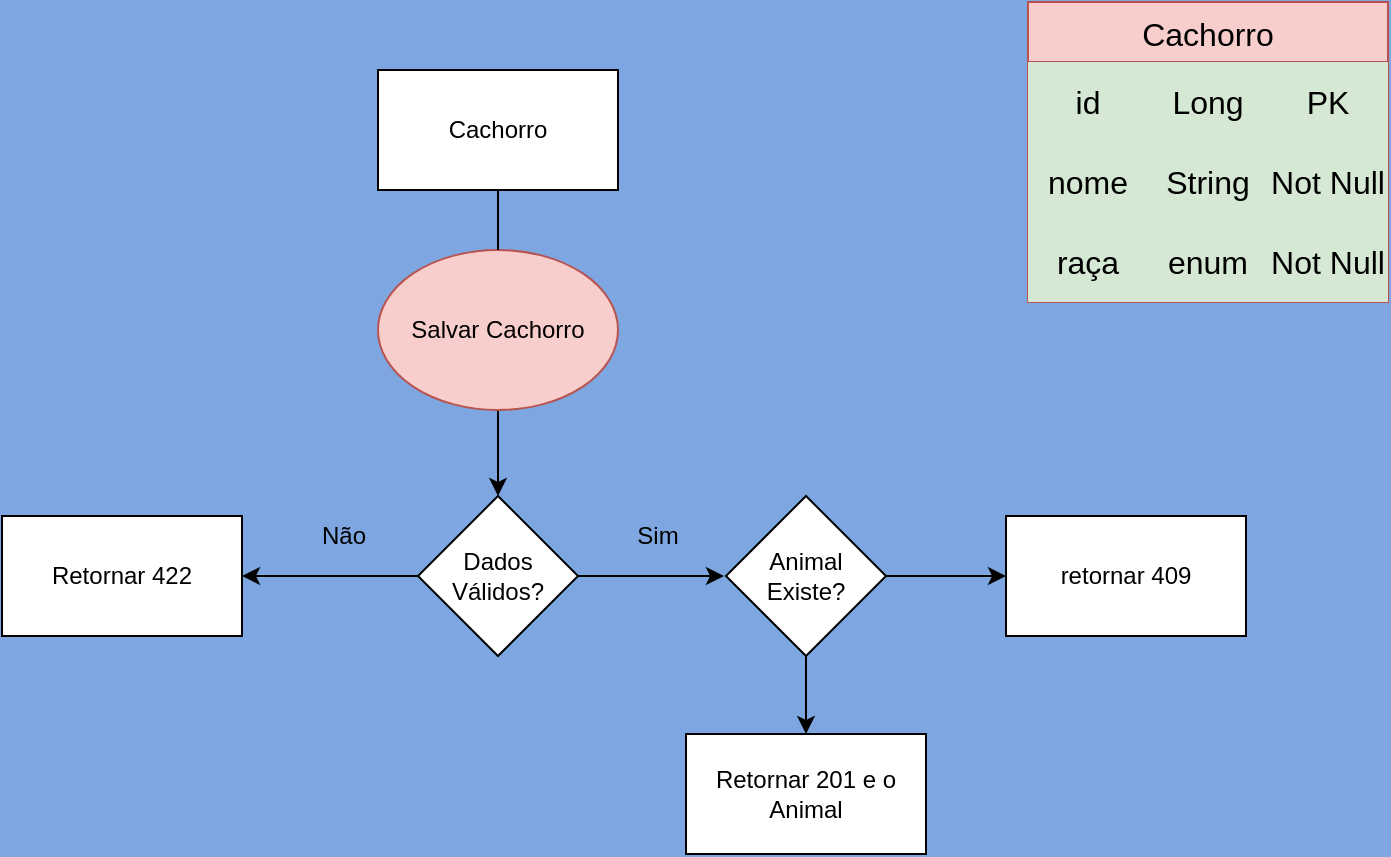 <mxfile version="28.2.5">
  <diagram name="Página-1" id="rsJRMbZFAaspJuVNrBk2">
    <mxGraphModel dx="1026" dy="526" grid="0" gridSize="10" guides="1" tooltips="1" connect="1" arrows="1" fold="1" page="1" pageScale="1" pageWidth="827" pageHeight="1169" background="#7EA6E0" math="0" shadow="0">
      <root>
        <mxCell id="0" />
        <mxCell id="1" parent="0" />
        <mxCell id="lu7oN-adnSqv5j8QDFee-1" value="" style="edgeStyle=orthogonalEdgeStyle;rounded=0;orthogonalLoop=1;jettySize=auto;html=1;" parent="1" source="lu7oN-adnSqv5j8QDFee-2" target="lu7oN-adnSqv5j8QDFee-7" edge="1">
          <mxGeometry relative="1" as="geometry" />
        </mxCell>
        <mxCell id="lu7oN-adnSqv5j8QDFee-2" value="Salvar Cachorro" style="ellipse;whiteSpace=wrap;html=1;fillColor=#f8cecc;strokeColor=#b85450;" parent="1" vertex="1">
          <mxGeometry x="228" y="197" width="120" height="80" as="geometry" />
        </mxCell>
        <mxCell id="lu7oN-adnSqv5j8QDFee-3" style="edgeStyle=orthogonalEdgeStyle;rounded=0;orthogonalLoop=1;jettySize=auto;html=1;endArrow=none;endFill=0;startArrow=none;startFill=0;" parent="1" source="lu7oN-adnSqv5j8QDFee-4" target="lu7oN-adnSqv5j8QDFee-2" edge="1">
          <mxGeometry relative="1" as="geometry" />
        </mxCell>
        <mxCell id="lu7oN-adnSqv5j8QDFee-4" value="Cachorro" style="rounded=0;whiteSpace=wrap;html=1;" parent="1" vertex="1">
          <mxGeometry x="228" y="107" width="120" height="60" as="geometry" />
        </mxCell>
        <mxCell id="lu7oN-adnSqv5j8QDFee-5" value="" style="edgeStyle=orthogonalEdgeStyle;rounded=0;orthogonalLoop=1;jettySize=auto;html=1;" parent="1" source="lu7oN-adnSqv5j8QDFee-7" target="lu7oN-adnSqv5j8QDFee-8" edge="1">
          <mxGeometry relative="1" as="geometry" />
        </mxCell>
        <mxCell id="lu7oN-adnSqv5j8QDFee-6" value="" style="edgeStyle=orthogonalEdgeStyle;rounded=0;orthogonalLoop=1;jettySize=auto;html=1;" parent="1" source="lu7oN-adnSqv5j8QDFee-7" edge="1">
          <mxGeometry relative="1" as="geometry">
            <mxPoint x="401" y="360" as="targetPoint" />
          </mxGeometry>
        </mxCell>
        <mxCell id="lu7oN-adnSqv5j8QDFee-7" value="Dados Válidos?" style="rhombus;whiteSpace=wrap;html=1;" parent="1" vertex="1">
          <mxGeometry x="248" y="320" width="80" height="80" as="geometry" />
        </mxCell>
        <mxCell id="lu7oN-adnSqv5j8QDFee-8" value="Retornar 422" style="whiteSpace=wrap;html=1;" parent="1" vertex="1">
          <mxGeometry x="40" y="330" width="120" height="60" as="geometry" />
        </mxCell>
        <UserObject label="Não" placeholders="1" name="Variable" id="lu7oN-adnSqv5j8QDFee-9">
          <mxCell style="text;html=1;strokeColor=none;fillColor=none;align=center;verticalAlign=middle;whiteSpace=wrap;overflow=hidden;" parent="1" vertex="1">
            <mxGeometry x="171" y="330" width="80" height="20" as="geometry" />
          </mxCell>
        </UserObject>
        <mxCell id="lu7oN-adnSqv5j8QDFee-11" value="Sim" style="text;html=1;align=center;verticalAlign=middle;whiteSpace=wrap;rounded=0;" parent="1" vertex="1">
          <mxGeometry x="338" y="325" width="60" height="30" as="geometry" />
        </mxCell>
        <mxCell id="lu7oN-adnSqv5j8QDFee-14" value="" style="edgeStyle=orthogonalEdgeStyle;rounded=0;orthogonalLoop=1;jettySize=auto;html=1;" parent="1" source="lu7oN-adnSqv5j8QDFee-12" target="lu7oN-adnSqv5j8QDFee-13" edge="1">
          <mxGeometry relative="1" as="geometry" />
        </mxCell>
        <mxCell id="lu7oN-adnSqv5j8QDFee-16" value="" style="edgeStyle=orthogonalEdgeStyle;rounded=0;orthogonalLoop=1;jettySize=auto;html=1;" parent="1" source="lu7oN-adnSqv5j8QDFee-12" target="lu7oN-adnSqv5j8QDFee-15" edge="1">
          <mxGeometry relative="1" as="geometry" />
        </mxCell>
        <mxCell id="lu7oN-adnSqv5j8QDFee-12" value="Animal Existe?" style="rhombus;whiteSpace=wrap;html=1;" parent="1" vertex="1">
          <mxGeometry x="402" y="320" width="80" height="80" as="geometry" />
        </mxCell>
        <mxCell id="lu7oN-adnSqv5j8QDFee-13" value="retornar 409" style="whiteSpace=wrap;html=1;" parent="1" vertex="1">
          <mxGeometry x="542" y="330" width="120" height="60" as="geometry" />
        </mxCell>
        <mxCell id="lu7oN-adnSqv5j8QDFee-15" value="Retornar 201 e o Animal" style="rounded=0;whiteSpace=wrap;html=1;" parent="1" vertex="1">
          <mxGeometry x="382" y="439" width="120" height="60" as="geometry" />
        </mxCell>
        <mxCell id="5wVH7uqxwEc0x4y0ZoIM-1" value="Cachorro" style="shape=table;startSize=30;container=1;collapsible=0;childLayout=tableLayout;fontSize=16;fillColor=#f8cecc;strokeColor=#b85450;" vertex="1" parent="1">
          <mxGeometry x="553" y="73" width="180" height="150" as="geometry" />
        </mxCell>
        <mxCell id="5wVH7uqxwEc0x4y0ZoIM-2" value="" style="shape=tableRow;horizontal=0;startSize=0;swimlaneHead=0;swimlaneBody=0;strokeColor=inherit;top=0;left=0;bottom=0;right=0;collapsible=0;dropTarget=0;fillColor=none;points=[[0,0.5],[1,0.5]];portConstraint=eastwest;fontSize=16;" vertex="1" parent="5wVH7uqxwEc0x4y0ZoIM-1">
          <mxGeometry y="30" width="180" height="40" as="geometry" />
        </mxCell>
        <mxCell id="5wVH7uqxwEc0x4y0ZoIM-3" value="id" style="shape=partialRectangle;html=1;whiteSpace=wrap;connectable=0;overflow=hidden;top=0;left=0;bottom=0;right=0;pointerEvents=1;fontSize=16;fillColor=#d5e8d4;strokeColor=#82b366;" vertex="1" parent="5wVH7uqxwEc0x4y0ZoIM-2">
          <mxGeometry width="60" height="40" as="geometry">
            <mxRectangle width="60" height="40" as="alternateBounds" />
          </mxGeometry>
        </mxCell>
        <mxCell id="5wVH7uqxwEc0x4y0ZoIM-4" value="Long" style="shape=partialRectangle;html=1;whiteSpace=wrap;connectable=0;overflow=hidden;top=0;left=0;bottom=0;right=0;pointerEvents=1;fontSize=16;fillColor=#d5e8d4;strokeColor=#82b366;" vertex="1" parent="5wVH7uqxwEc0x4y0ZoIM-2">
          <mxGeometry x="60" width="60" height="40" as="geometry">
            <mxRectangle width="60" height="40" as="alternateBounds" />
          </mxGeometry>
        </mxCell>
        <mxCell id="5wVH7uqxwEc0x4y0ZoIM-5" value="PK" style="shape=partialRectangle;html=1;whiteSpace=wrap;connectable=0;overflow=hidden;top=0;left=0;bottom=0;right=0;pointerEvents=1;fontSize=16;fillColor=#d5e8d4;strokeColor=#82b366;" vertex="1" parent="5wVH7uqxwEc0x4y0ZoIM-2">
          <mxGeometry x="120" width="60" height="40" as="geometry">
            <mxRectangle width="60" height="40" as="alternateBounds" />
          </mxGeometry>
        </mxCell>
        <mxCell id="5wVH7uqxwEc0x4y0ZoIM-6" value="" style="shape=tableRow;horizontal=0;startSize=0;swimlaneHead=0;swimlaneBody=0;strokeColor=inherit;top=0;left=0;bottom=0;right=0;collapsible=0;dropTarget=0;fillColor=none;points=[[0,0.5],[1,0.5]];portConstraint=eastwest;fontSize=16;" vertex="1" parent="5wVH7uqxwEc0x4y0ZoIM-1">
          <mxGeometry y="70" width="180" height="40" as="geometry" />
        </mxCell>
        <mxCell id="5wVH7uqxwEc0x4y0ZoIM-7" value="nome" style="shape=partialRectangle;html=1;whiteSpace=wrap;connectable=0;overflow=hidden;top=0;left=0;bottom=0;right=0;pointerEvents=1;fontSize=16;fillColor=#d5e8d4;strokeColor=#82b366;" vertex="1" parent="5wVH7uqxwEc0x4y0ZoIM-6">
          <mxGeometry width="60" height="40" as="geometry">
            <mxRectangle width="60" height="40" as="alternateBounds" />
          </mxGeometry>
        </mxCell>
        <mxCell id="5wVH7uqxwEc0x4y0ZoIM-8" value="String" style="shape=partialRectangle;html=1;whiteSpace=wrap;connectable=0;overflow=hidden;top=0;left=0;bottom=0;right=0;pointerEvents=1;fontSize=16;fillColor=#d5e8d4;strokeColor=#82b366;" vertex="1" parent="5wVH7uqxwEc0x4y0ZoIM-6">
          <mxGeometry x="60" width="60" height="40" as="geometry">
            <mxRectangle width="60" height="40" as="alternateBounds" />
          </mxGeometry>
        </mxCell>
        <mxCell id="5wVH7uqxwEc0x4y0ZoIM-9" value="Not Null" style="shape=partialRectangle;html=1;whiteSpace=wrap;connectable=0;overflow=hidden;top=0;left=0;bottom=0;right=0;pointerEvents=1;fontSize=16;fillColor=#d5e8d4;strokeColor=#82b366;" vertex="1" parent="5wVH7uqxwEc0x4y0ZoIM-6">
          <mxGeometry x="120" width="60" height="40" as="geometry">
            <mxRectangle width="60" height="40" as="alternateBounds" />
          </mxGeometry>
        </mxCell>
        <mxCell id="5wVH7uqxwEc0x4y0ZoIM-10" value="" style="shape=tableRow;horizontal=0;startSize=0;swimlaneHead=0;swimlaneBody=0;strokeColor=inherit;top=0;left=0;bottom=0;right=0;collapsible=0;dropTarget=0;fillColor=none;points=[[0,0.5],[1,0.5]];portConstraint=eastwest;fontSize=16;" vertex="1" parent="5wVH7uqxwEc0x4y0ZoIM-1">
          <mxGeometry y="110" width="180" height="40" as="geometry" />
        </mxCell>
        <mxCell id="5wVH7uqxwEc0x4y0ZoIM-11" value="raça" style="shape=partialRectangle;html=1;whiteSpace=wrap;connectable=0;overflow=hidden;top=0;left=0;bottom=0;right=0;pointerEvents=1;fontSize=16;fillColor=#d5e8d4;strokeColor=#82b366;" vertex="1" parent="5wVH7uqxwEc0x4y0ZoIM-10">
          <mxGeometry width="60" height="40" as="geometry">
            <mxRectangle width="60" height="40" as="alternateBounds" />
          </mxGeometry>
        </mxCell>
        <mxCell id="5wVH7uqxwEc0x4y0ZoIM-12" value="enum" style="shape=partialRectangle;html=1;whiteSpace=wrap;connectable=0;overflow=hidden;top=0;left=0;bottom=0;right=0;pointerEvents=1;fontSize=16;fillColor=#d5e8d4;strokeColor=#82b366;" vertex="1" parent="5wVH7uqxwEc0x4y0ZoIM-10">
          <mxGeometry x="60" width="60" height="40" as="geometry">
            <mxRectangle width="60" height="40" as="alternateBounds" />
          </mxGeometry>
        </mxCell>
        <mxCell id="5wVH7uqxwEc0x4y0ZoIM-13" value="Not Null" style="shape=partialRectangle;html=1;whiteSpace=wrap;connectable=0;overflow=hidden;top=0;left=0;bottom=0;right=0;pointerEvents=1;fontSize=16;fillColor=#d5e8d4;strokeColor=#82b366;" vertex="1" parent="5wVH7uqxwEc0x4y0ZoIM-10">
          <mxGeometry x="120" width="60" height="40" as="geometry">
            <mxRectangle width="60" height="40" as="alternateBounds" />
          </mxGeometry>
        </mxCell>
      </root>
    </mxGraphModel>
  </diagram>
</mxfile>
